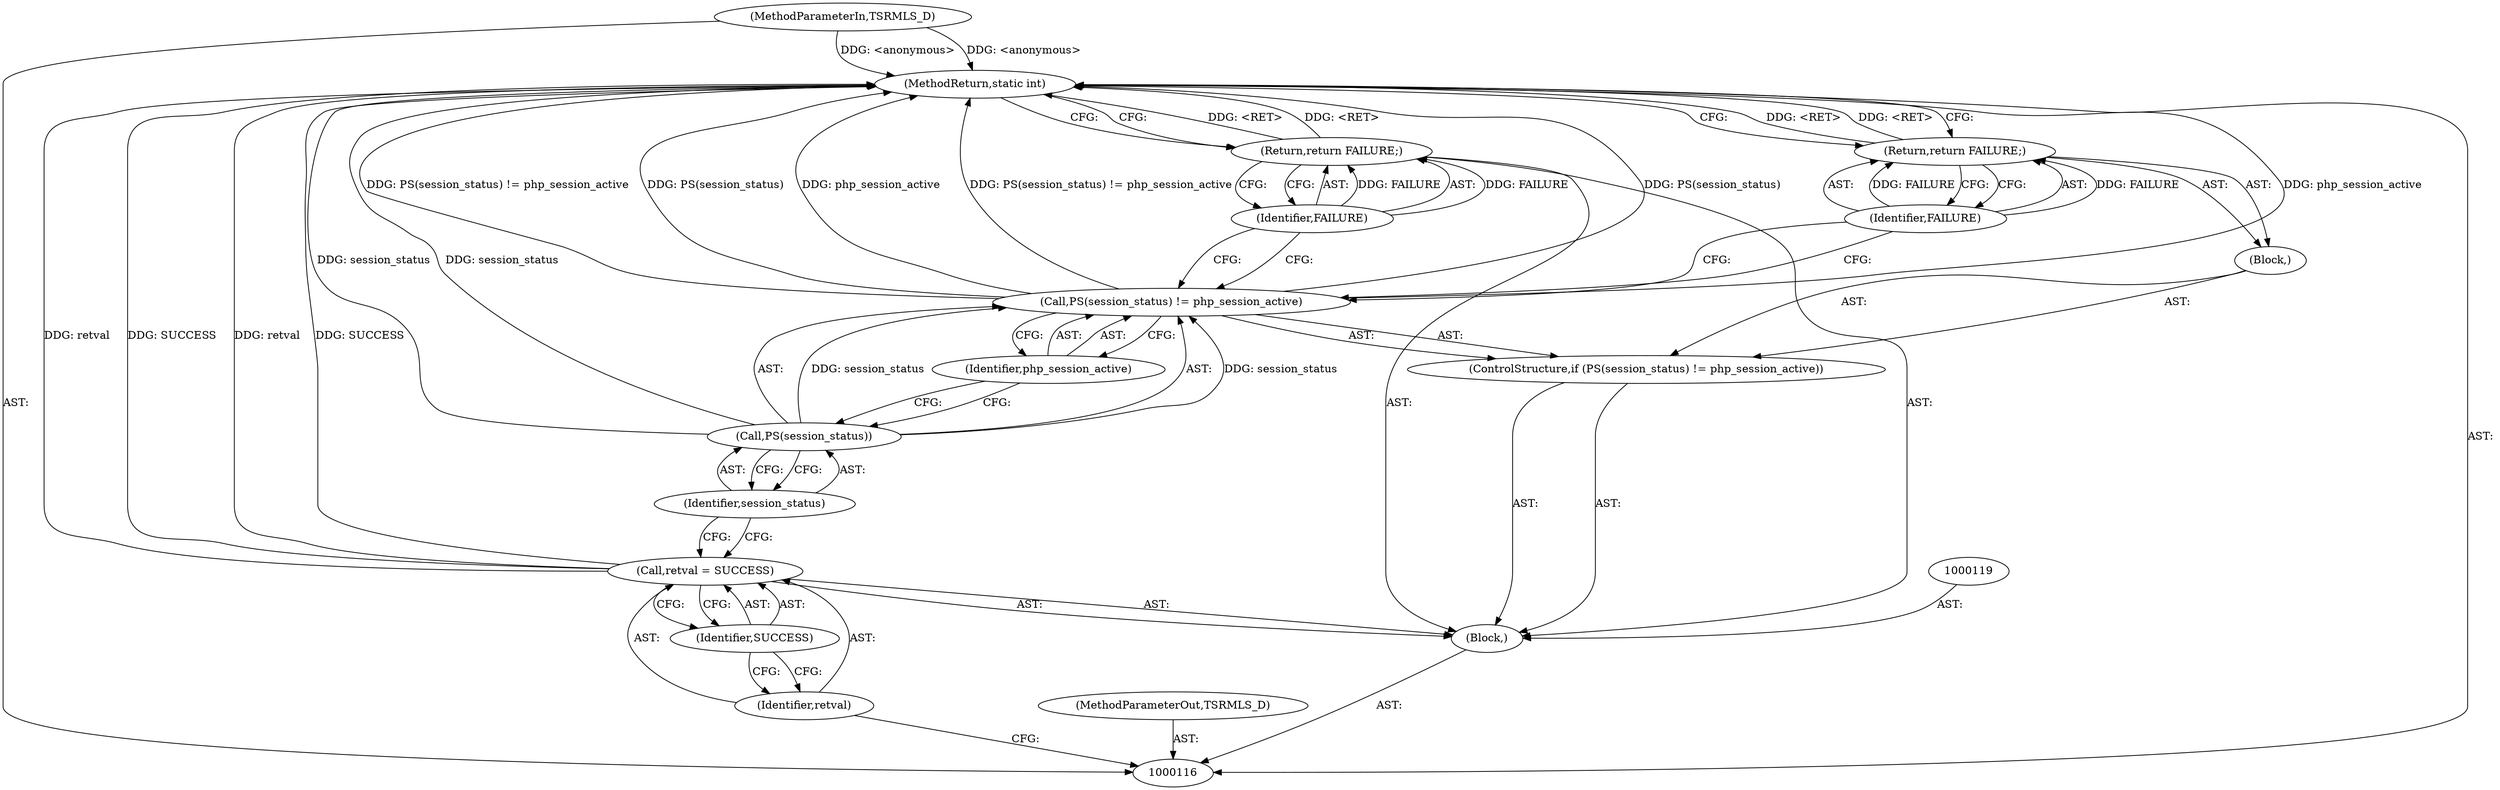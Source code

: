 digraph "0_php_25e8fcc88fa20dc9d4c47184471003f436927cde_2" {
"1000133" [label="(MethodReturn,static int)"];
"1000117" [label="(MethodParameterIn,TSRMLS_D)"];
"1000347" [label="(MethodParameterOut,TSRMLS_D)"];
"1000118" [label="(Block,)"];
"1000122" [label="(Identifier,SUCCESS)"];
"1000120" [label="(Call,retval = SUCCESS)"];
"1000121" [label="(Identifier,retval)"];
"1000123" [label="(ControlStructure,if (PS(session_status) != php_session_active))"];
"1000127" [label="(Identifier,php_session_active)"];
"1000128" [label="(Block,)"];
"1000124" [label="(Call,PS(session_status) != php_session_active)"];
"1000125" [label="(Call,PS(session_status))"];
"1000126" [label="(Identifier,session_status)"];
"1000129" [label="(Return,return FAILURE;)"];
"1000130" [label="(Identifier,FAILURE)"];
"1000131" [label="(Return,return FAILURE;)"];
"1000132" [label="(Identifier,FAILURE)"];
"1000133" -> "1000116"  [label="AST: "];
"1000133" -> "1000129"  [label="CFG: "];
"1000133" -> "1000131"  [label="CFG: "];
"1000117" -> "1000133"  [label="DDG: <anonymous>"];
"1000125" -> "1000133"  [label="DDG: session_status"];
"1000124" -> "1000133"  [label="DDG: PS(session_status)"];
"1000124" -> "1000133"  [label="DDG: php_session_active"];
"1000124" -> "1000133"  [label="DDG: PS(session_status) != php_session_active"];
"1000120" -> "1000133"  [label="DDG: retval"];
"1000120" -> "1000133"  [label="DDG: SUCCESS"];
"1000129" -> "1000133"  [label="DDG: <RET>"];
"1000131" -> "1000133"  [label="DDG: <RET>"];
"1000117" -> "1000116"  [label="AST: "];
"1000117" -> "1000133"  [label="DDG: <anonymous>"];
"1000347" -> "1000116"  [label="AST: "];
"1000118" -> "1000116"  [label="AST: "];
"1000119" -> "1000118"  [label="AST: "];
"1000120" -> "1000118"  [label="AST: "];
"1000123" -> "1000118"  [label="AST: "];
"1000131" -> "1000118"  [label="AST: "];
"1000122" -> "1000120"  [label="AST: "];
"1000122" -> "1000121"  [label="CFG: "];
"1000120" -> "1000122"  [label="CFG: "];
"1000120" -> "1000118"  [label="AST: "];
"1000120" -> "1000122"  [label="CFG: "];
"1000121" -> "1000120"  [label="AST: "];
"1000122" -> "1000120"  [label="AST: "];
"1000126" -> "1000120"  [label="CFG: "];
"1000120" -> "1000133"  [label="DDG: retval"];
"1000120" -> "1000133"  [label="DDG: SUCCESS"];
"1000121" -> "1000120"  [label="AST: "];
"1000121" -> "1000116"  [label="CFG: "];
"1000122" -> "1000121"  [label="CFG: "];
"1000123" -> "1000118"  [label="AST: "];
"1000124" -> "1000123"  [label="AST: "];
"1000128" -> "1000123"  [label="AST: "];
"1000127" -> "1000124"  [label="AST: "];
"1000127" -> "1000125"  [label="CFG: "];
"1000124" -> "1000127"  [label="CFG: "];
"1000128" -> "1000123"  [label="AST: "];
"1000129" -> "1000128"  [label="AST: "];
"1000124" -> "1000123"  [label="AST: "];
"1000124" -> "1000127"  [label="CFG: "];
"1000125" -> "1000124"  [label="AST: "];
"1000127" -> "1000124"  [label="AST: "];
"1000130" -> "1000124"  [label="CFG: "];
"1000132" -> "1000124"  [label="CFG: "];
"1000124" -> "1000133"  [label="DDG: PS(session_status)"];
"1000124" -> "1000133"  [label="DDG: php_session_active"];
"1000124" -> "1000133"  [label="DDG: PS(session_status) != php_session_active"];
"1000125" -> "1000124"  [label="DDG: session_status"];
"1000125" -> "1000124"  [label="AST: "];
"1000125" -> "1000126"  [label="CFG: "];
"1000126" -> "1000125"  [label="AST: "];
"1000127" -> "1000125"  [label="CFG: "];
"1000125" -> "1000133"  [label="DDG: session_status"];
"1000125" -> "1000124"  [label="DDG: session_status"];
"1000126" -> "1000125"  [label="AST: "];
"1000126" -> "1000120"  [label="CFG: "];
"1000125" -> "1000126"  [label="CFG: "];
"1000129" -> "1000128"  [label="AST: "];
"1000129" -> "1000130"  [label="CFG: "];
"1000130" -> "1000129"  [label="AST: "];
"1000133" -> "1000129"  [label="CFG: "];
"1000129" -> "1000133"  [label="DDG: <RET>"];
"1000130" -> "1000129"  [label="DDG: FAILURE"];
"1000130" -> "1000129"  [label="AST: "];
"1000130" -> "1000124"  [label="CFG: "];
"1000129" -> "1000130"  [label="CFG: "];
"1000130" -> "1000129"  [label="DDG: FAILURE"];
"1000131" -> "1000118"  [label="AST: "];
"1000131" -> "1000132"  [label="CFG: "];
"1000132" -> "1000131"  [label="AST: "];
"1000133" -> "1000131"  [label="CFG: "];
"1000131" -> "1000133"  [label="DDG: <RET>"];
"1000132" -> "1000131"  [label="DDG: FAILURE"];
"1000132" -> "1000131"  [label="AST: "];
"1000132" -> "1000124"  [label="CFG: "];
"1000131" -> "1000132"  [label="CFG: "];
"1000132" -> "1000131"  [label="DDG: FAILURE"];
}
